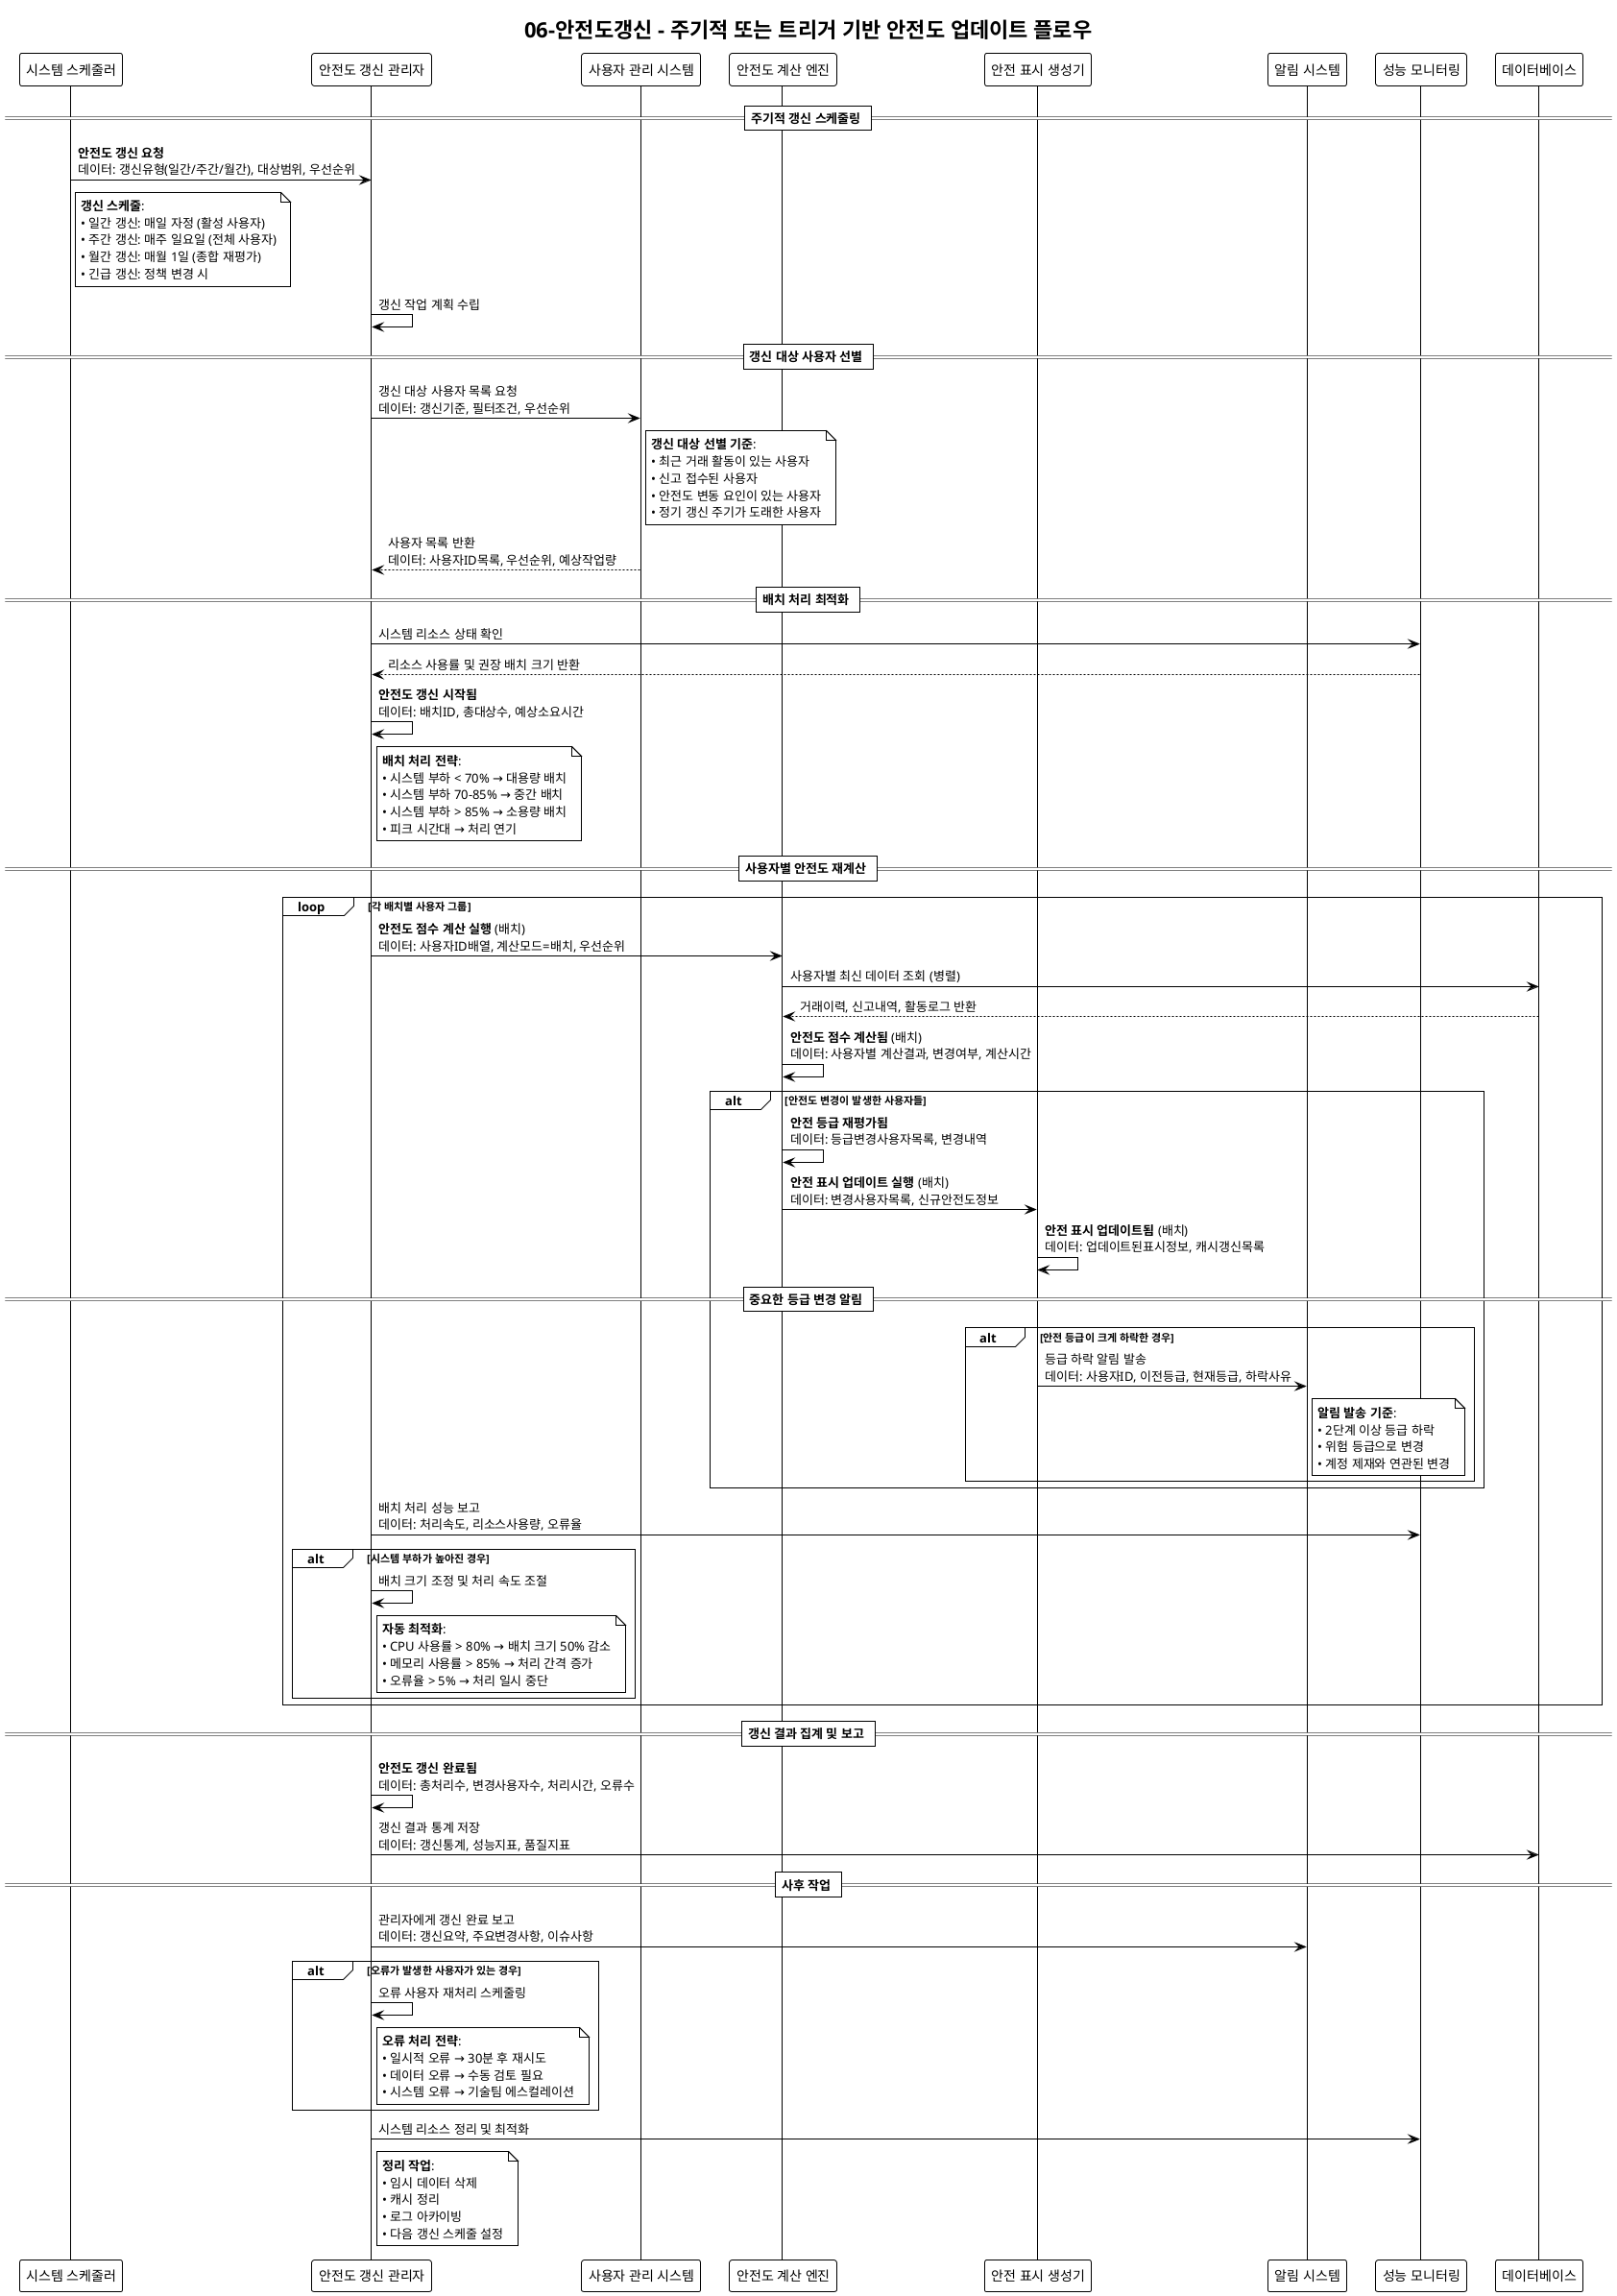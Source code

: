 @startuml 06-안전도갱신
!theme mono

title 06-안전도갱신 - 주기적 또는 트리거 기반 안전도 업데이트 플로우

participant "시스템 스케줄러" as Scheduler
participant "안전도 갱신 관리자" as UpdateManager
participant "사용자 관리 시스템" as UserSystem
participant "안전도 계산 엔진" as CalculationEngine
participant "안전 표시 생성기" as DisplayGenerator
participant "알림 시스템" as NotificationSystem
participant "성능 모니터링" as PerformanceMonitor
participant "데이터베이스" as Database

== 주기적 갱신 스케줄링 ==

Scheduler -> UpdateManager : **안전도 갱신 요청**\n데이터: 갱신유형(일간/주간/월간), 대상범위, 우선순위

note right of Scheduler
**갱신 스케줄**:
• 일간 갱신: 매일 자정 (활성 사용자)
• 주간 갱신: 매주 일요일 (전체 사용자)
• 월간 갱신: 매월 1일 (종합 재평가)
• 긴급 갱신: 정책 변경 시
end note

UpdateManager -> UpdateManager : 갱신 작업 계획 수립

== 갱신 대상 사용자 선별 ==

UpdateManager -> UserSystem : 갱신 대상 사용자 목록 요청\n데이터: 갱신기준, 필터조건, 우선순위

note right of UserSystem
**갱신 대상 선별 기준**:
• 최근 거래 활동이 있는 사용자
• 신고 접수된 사용자
• 안전도 변동 요인이 있는 사용자
• 정기 갱신 주기가 도래한 사용자
end note

UserSystem --> UpdateManager : 사용자 목록 반환\n데이터: 사용자ID목록, 우선순위, 예상작업량

== 배치 처리 최적화 ==

UpdateManager -> PerformanceMonitor : 시스템 리소스 상태 확인
PerformanceMonitor --> UpdateManager : 리소스 사용률 및 권장 배치 크기 반환

UpdateManager -> UpdateManager : **안전도 갱신 시작됨**\n데이터: 배치ID, 총대상수, 예상소요시간

note right of UpdateManager
**배치 처리 전략**:
• 시스템 부하 < 70% → 대용량 배치
• 시스템 부하 70-85% → 중간 배치
• 시스템 부하 > 85% → 소용량 배치
• 피크 시간대 → 처리 연기
end note

== 사용자별 안전도 재계산 ==

loop 각 배치별 사용자 그룹
    UpdateManager -> CalculationEngine : **안전도 점수 계산 실행** (배치)\n데이터: 사용자ID배열, 계산모드=배치, 우선순위

    CalculationEngine -> Database : 사용자별 최신 데이터 조회 (병렬)
    Database --> CalculationEngine : 거래이력, 신고내역, 활동로그 반환

    CalculationEngine -> CalculationEngine : **안전도 점수 계산됨** (배치)\n데이터: 사용자별 계산결과, 변경여부, 계산시간

    alt 안전도 변경이 발생한 사용자들
        CalculationEngine -> CalculationEngine : **안전 등급 재평가됨**\n데이터: 등급변경사용자목록, 변경내역

        CalculationEngine -> DisplayGenerator : **안전 표시 업데이트 실행** (배치)\n데이터: 변경사용자목록, 신규안전도정보

        DisplayGenerator -> DisplayGenerator : **안전 표시 업데이트됨** (배치)\n데이터: 업데이트된표시정보, 캐시갱신목록

        == 중요한 등급 변경 알림 ==

        alt 안전 등급이 크게 하락한 경우
            DisplayGenerator -> NotificationSystem : 등급 하락 알림 발송\n데이터: 사용자ID, 이전등급, 현재등급, 하락사유

            note right of NotificationSystem
            **알림 발송 기준**:
            • 2단계 이상 등급 하락
            • 위험 등급으로 변경
            • 계정 제재와 연관된 변경
            end note
        end
    end

    UpdateManager -> PerformanceMonitor : 배치 처리 성능 보고\n데이터: 처리속도, 리소스사용량, 오류율

    alt 시스템 부하가 높아진 경우
        UpdateManager -> UpdateManager : 배치 크기 조정 및 처리 속도 조절

        note right of UpdateManager
        **자동 최적화**:
        • CPU 사용률 > 80% → 배치 크기 50% 감소
        • 메모리 사용률 > 85% → 처리 간격 증가
        • 오류율 > 5% → 처리 일시 중단
        end note
    end
end

== 갱신 결과 집계 및 보고 ==

UpdateManager -> UpdateManager : **안전도 갱신 완료됨**\n데이터: 총처리수, 변경사용자수, 처리시간, 오류수

UpdateManager -> Database : 갱신 결과 통계 저장\n데이터: 갱신통계, 성능지표, 품질지표

== 사후 작업 ==

UpdateManager -> NotificationSystem : 관리자에게 갱신 완료 보고\n데이터: 갱신요약, 주요변경사항, 이슈사항

alt 오류가 발생한 사용자가 있는 경우
    UpdateManager -> UpdateManager : 오류 사용자 재처리 스케줄링

    note right of UpdateManager
    **오류 처리 전략**:
    • 일시적 오류 → 30분 후 재시도
    • 데이터 오류 → 수동 검토 필요
    • 시스템 오류 → 기술팀 에스컬레이션
    end note
end

UpdateManager -> PerformanceMonitor : 시스템 리소스 정리 및 최적화

note right of UpdateManager
**정리 작업**:
• 임시 데이터 삭제
• 캐시 정리
• 로그 아카이빙
• 다음 갱신 스케줄 설정
end note

@enduml